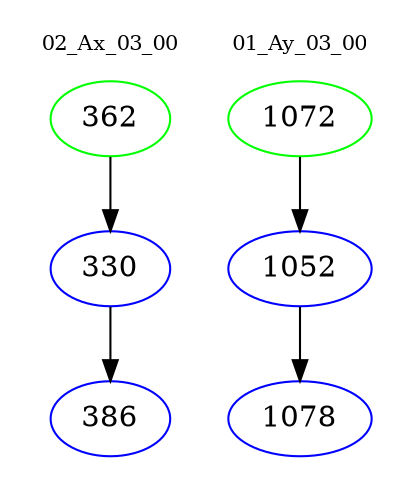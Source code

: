 digraph{
subgraph cluster_0 {
color = white
label = "02_Ax_03_00";
fontsize=10;
T0_362 [label="362", color="green"]
T0_362 -> T0_330 [color="black"]
T0_330 [label="330", color="blue"]
T0_330 -> T0_386 [color="black"]
T0_386 [label="386", color="blue"]
}
subgraph cluster_1 {
color = white
label = "01_Ay_03_00";
fontsize=10;
T1_1072 [label="1072", color="green"]
T1_1072 -> T1_1052 [color="black"]
T1_1052 [label="1052", color="blue"]
T1_1052 -> T1_1078 [color="black"]
T1_1078 [label="1078", color="blue"]
}
}
